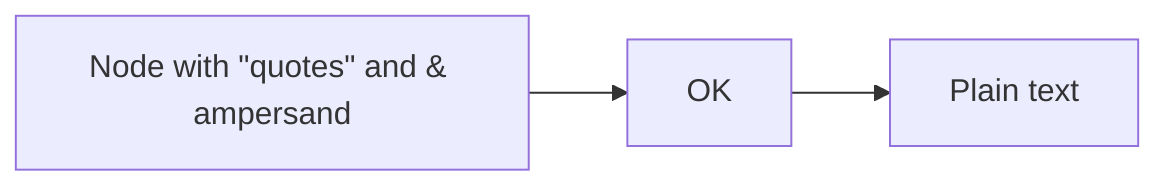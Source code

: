flowchart LR
    A["Node with &quot;quotes&quot; and &amp; ampersand"] --> B["OK"]
    B --> C[Plain text]